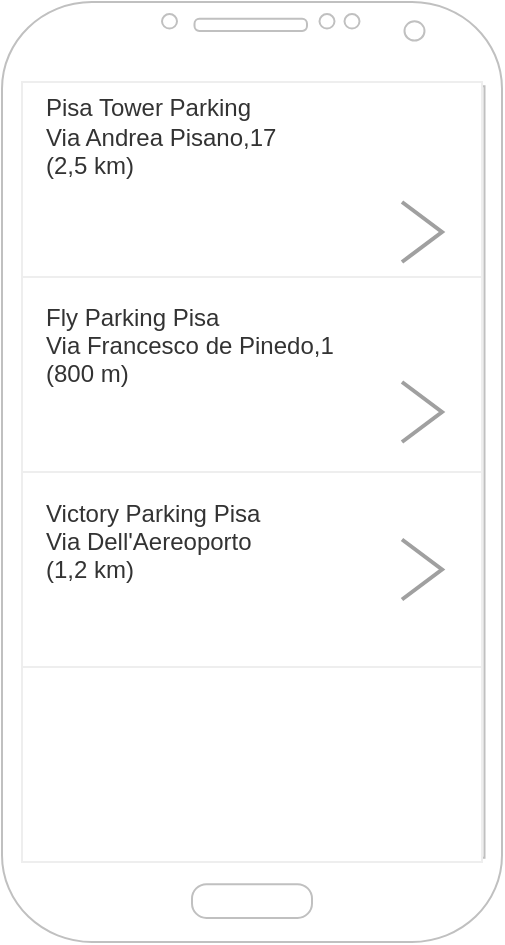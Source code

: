 <mxfile version="14.2.9" type="github">
  <diagram id="G0_A9WOw2u7-hBWH9CZr" name="Page-1">
    <mxGraphModel dx="782" dy="738" grid="1" gridSize="10" guides="1" tooltips="1" connect="1" arrows="1" fold="1" page="1" pageScale="1" pageWidth="827" pageHeight="1169" math="0" shadow="0">
      <root>
        <mxCell id="0" />
        <mxCell id="1" parent="0" />
        <mxCell id="3SH4TAP5Q59rE79UB9FN-1" value="" style="verticalLabelPosition=bottom;verticalAlign=top;html=1;shadow=0;dashed=0;strokeWidth=1;shape=mxgraph.android.phone2;strokeColor=#c0c0c0;" vertex="1" parent="1">
          <mxGeometry x="300" y="100" width="250" height="470" as="geometry" />
        </mxCell>
        <mxCell id="3SH4TAP5Q59rE79UB9FN-2" value="" style="strokeWidth=1;html=1;shadow=0;dashed=0;shape=mxgraph.android.rrect;rSize=0;strokeColor=#eeeeee;fillColor=#ffffff;gradientColor=none;" vertex="1" parent="1">
          <mxGeometry x="310" y="140" width="230" height="390" as="geometry" />
        </mxCell>
        <mxCell id="3SH4TAP5Q59rE79UB9FN-3" value="&lt;span style=&quot;font-size: 12px&quot;&gt;Pisa Tower Parking&lt;br&gt;Via Andrea Pisano,17&lt;br&gt;(2,5 km)&lt;br&gt;&lt;br&gt;&lt;br&gt;&lt;br&gt;&lt;/span&gt;" style="strokeColor=inherit;fillColor=inherit;gradientColor=inherit;strokeWidth=1;html=1;shadow=0;dashed=0;shape=mxgraph.android.rrect;rSize=0;align=left;spacingLeft=10;fontSize=8;fontColor=#333333;" vertex="1" parent="3SH4TAP5Q59rE79UB9FN-2">
          <mxGeometry width="230" height="97.5" as="geometry" />
        </mxCell>
        <mxCell id="3SH4TAP5Q59rE79UB9FN-4" value="&lt;font style=&quot;font-size: 12px&quot;&gt;Fly Parking Pisa&lt;br&gt;Via Francesco de Pinedo,1&lt;br&gt;(800 m)&lt;br&gt;&lt;br&gt;&lt;br&gt;&lt;/font&gt;" style="strokeColor=inherit;fillColor=inherit;gradientColor=inherit;strokeWidth=1;html=1;shadow=0;dashed=0;shape=mxgraph.android.rrect;rSize=0;align=left;spacingLeft=10;fontSize=8;fontColor=#333333;" vertex="1" parent="3SH4TAP5Q59rE79UB9FN-2">
          <mxGeometry y="97.5" width="230" height="97.5" as="geometry" />
        </mxCell>
        <mxCell id="3SH4TAP5Q59rE79UB9FN-7" value="" style="html=1;verticalLabelPosition=bottom;labelBackgroundColor=#ffffff;verticalAlign=top;shadow=0;dashed=0;strokeWidth=2;shape=mxgraph.ios7.misc.more;strokeColor=#a0a0a0;" vertex="1" parent="3SH4TAP5Q59rE79UB9FN-2">
          <mxGeometry x="190" y="60" width="20" height="30" as="geometry" />
        </mxCell>
        <mxCell id="3SH4TAP5Q59rE79UB9FN-9" value="" style="html=1;verticalLabelPosition=bottom;labelBackgroundColor=#ffffff;verticalAlign=top;shadow=0;dashed=0;strokeWidth=2;shape=mxgraph.ios7.misc.more;strokeColor=#a0a0a0;" vertex="1" parent="3SH4TAP5Q59rE79UB9FN-2">
          <mxGeometry x="190" y="150" width="20" height="30" as="geometry" />
        </mxCell>
        <mxCell id="3SH4TAP5Q59rE79UB9FN-11" value="&lt;font style=&quot;font-size: 12px&quot;&gt;Victory Parking Pisa&lt;br&gt;Via Dell&#39;Aereoporto&lt;br&gt;(1,2 km)&lt;br&gt;&lt;br&gt;&lt;br&gt;&lt;/font&gt;" style="strokeColor=inherit;fillColor=inherit;gradientColor=inherit;strokeWidth=1;html=1;shadow=0;dashed=0;shape=mxgraph.android.rrect;rSize=0;align=left;spacingLeft=10;fontSize=8;fontColor=#333333;" vertex="1" parent="3SH4TAP5Q59rE79UB9FN-2">
          <mxGeometry y="195" width="230" height="97.5" as="geometry" />
        </mxCell>
        <mxCell id="3SH4TAP5Q59rE79UB9FN-12" value="" style="html=1;verticalLabelPosition=bottom;labelBackgroundColor=#ffffff;verticalAlign=top;shadow=0;dashed=0;strokeWidth=2;shape=mxgraph.ios7.misc.more;strokeColor=#a0a0a0;" vertex="1" parent="3SH4TAP5Q59rE79UB9FN-2">
          <mxGeometry x="190" y="228.75" width="20" height="30" as="geometry" />
        </mxCell>
      </root>
    </mxGraphModel>
  </diagram>
</mxfile>
